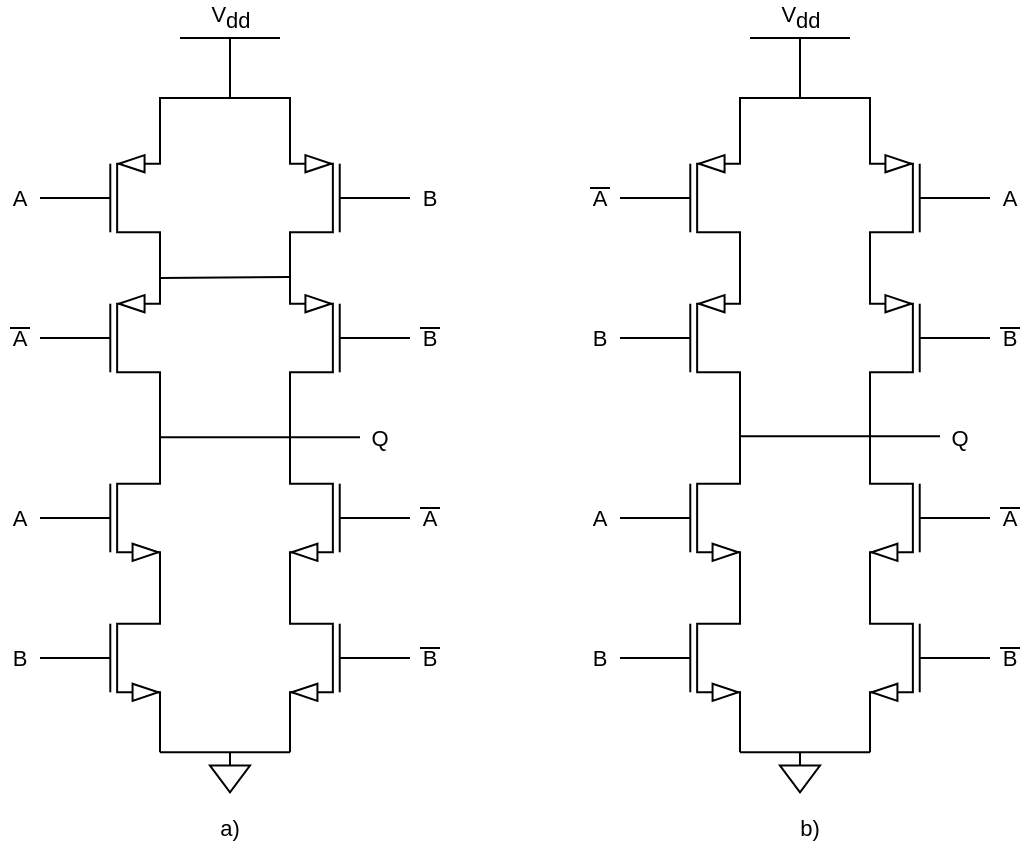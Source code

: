 <mxfile>
    <diagram id="59yOALx2me_MkiydSolc" name="Page-1">
        <mxGraphModel dx="1904" dy="1634" grid="1" gridSize="10" guides="1" tooltips="1" connect="1" arrows="1" fold="1" page="1" pageScale="1" pageWidth="850" pageHeight="1100" math="0" shadow="0">
            <root>
                <mxCell id="0"/>
                <mxCell id="1" parent="0"/>
                <mxCell id="44" value="" style="verticalLabelPosition=bottom;shadow=0;dashed=0;align=center;html=1;verticalAlign=top;shape=mxgraph.electrical.transistors.nmos;pointerEvents=1;flipH=1;" vertex="1" parent="1">
                    <mxGeometry x="-695" y="210" width="60" height="100" as="geometry"/>
                </mxCell>
                <mxCell id="45" value="" style="verticalLabelPosition=bottom;shadow=0;dashed=0;align=center;html=1;verticalAlign=top;shape=mxgraph.electrical.transistors.nmos;pointerEvents=1;" vertex="1" parent="1">
                    <mxGeometry x="-820" y="210" width="60" height="100" as="geometry"/>
                </mxCell>
                <mxCell id="46" style="edgeStyle=none;html=1;exitX=1;exitY=1;exitDx=0;exitDy=0;exitPerimeter=0;entryX=1;entryY=1;entryDx=0;entryDy=0;entryPerimeter=0;endArrow=none;endFill=0;" edge="1" parent="1" source="47" target="48">
                    <mxGeometry relative="1" as="geometry"/>
                </mxCell>
                <mxCell id="47" value="" style="verticalLabelPosition=bottom;shadow=0;dashed=0;align=center;html=1;verticalAlign=top;shape=mxgraph.electrical.transistors.nmos;pointerEvents=1;" vertex="1" parent="1">
                    <mxGeometry x="-820" y="280" width="60" height="100" as="geometry"/>
                </mxCell>
                <mxCell id="48" value="" style="verticalLabelPosition=bottom;shadow=0;dashed=0;align=center;html=1;verticalAlign=top;shape=mxgraph.electrical.transistors.nmos;pointerEvents=1;flipH=1;" vertex="1" parent="1">
                    <mxGeometry x="-695" y="280" width="60" height="100" as="geometry"/>
                </mxCell>
                <mxCell id="49" value="" style="pointerEvents=1;verticalLabelPosition=bottom;shadow=0;dashed=0;align=center;html=1;verticalAlign=top;shape=mxgraph.electrical.signal_sources.signal_ground;" vertex="1" parent="1">
                    <mxGeometry x="-735" y="377.14" width="20" height="20" as="geometry"/>
                </mxCell>
                <mxCell id="53" style="edgeStyle=none;html=1;fontSize=11;endArrow=none;endFill=0;entryX=0.5;entryY=0;entryDx=0;entryDy=0;entryPerimeter=0;rounded=0;" edge="1" parent="1" target="59">
                    <mxGeometry relative="1" as="geometry">
                        <mxPoint x="-769.923" y="50" as="targetPoint"/>
                        <mxPoint x="-760" y="80" as="sourcePoint"/>
                        <Array as="points">
                            <mxPoint x="-760" y="50"/>
                        </Array>
                    </mxGeometry>
                </mxCell>
                <mxCell id="54" value="" style="verticalLabelPosition=bottom;shadow=0;dashed=0;align=center;html=1;verticalAlign=top;shape=mxgraph.electrical.transistors.pmos;pointerEvents=1;" vertex="1" parent="1">
                    <mxGeometry x="-820" y="50" width="60" height="100" as="geometry"/>
                </mxCell>
                <mxCell id="55" value="" style="verticalLabelPosition=bottom;shadow=0;dashed=0;align=center;html=1;verticalAlign=top;shape=mxgraph.electrical.transistors.pmos;pointerEvents=1;" vertex="1" parent="1">
                    <mxGeometry x="-820" y="120" width="60" height="100" as="geometry"/>
                </mxCell>
                <mxCell id="56" value="" style="verticalLabelPosition=bottom;shadow=0;dashed=0;align=center;html=1;verticalAlign=top;shape=mxgraph.electrical.transistors.pmos;pointerEvents=1;flipH=1;" vertex="1" parent="1">
                    <mxGeometry x="-695" y="120" width="60" height="100" as="geometry"/>
                </mxCell>
                <mxCell id="57" style="edgeStyle=none;html=1;exitX=1;exitY=0;exitDx=0;exitDy=0;exitPerimeter=0;fontSize=11;endArrow=none;endFill=0;entryX=0.5;entryY=0;entryDx=0;entryDy=0;entryPerimeter=0;rounded=0;" edge="1" parent="1" target="59">
                    <mxGeometry relative="1" as="geometry">
                        <mxPoint x="-690" y="50" as="targetPoint"/>
                        <mxPoint x="-695" y="82.857" as="sourcePoint"/>
                        <Array as="points">
                            <mxPoint x="-695" y="50"/>
                            <mxPoint x="-710" y="50"/>
                        </Array>
                    </mxGeometry>
                </mxCell>
                <mxCell id="58" value="" style="verticalLabelPosition=bottom;shadow=0;dashed=0;align=center;html=1;verticalAlign=top;shape=mxgraph.electrical.transistors.pmos;pointerEvents=1;flipH=1;" vertex="1" parent="1">
                    <mxGeometry x="-695" y="50" width="60" height="100" as="geometry"/>
                </mxCell>
                <mxCell id="59" value="V&lt;sub style=&quot;font-size: 11px;&quot;&gt;dd&lt;/sub&gt;" style="verticalLabelPosition=top;verticalAlign=bottom;shape=mxgraph.electrical.signal_sources.vdd;shadow=0;dashed=0;align=center;strokeWidth=1;fontSize=11;html=1;flipV=1;" vertex="1" parent="1">
                    <mxGeometry x="-750" y="20" width="50" height="30" as="geometry"/>
                </mxCell>
                <mxCell id="88" value="" style="verticalLabelPosition=bottom;shadow=0;dashed=0;align=center;html=1;verticalAlign=top;shape=mxgraph.electrical.transistors.nmos;pointerEvents=1;flipH=1;" vertex="1" parent="1">
                    <mxGeometry x="-405" y="210" width="60" height="100" as="geometry"/>
                </mxCell>
                <mxCell id="89" value="" style="verticalLabelPosition=bottom;shadow=0;dashed=0;align=center;html=1;verticalAlign=top;shape=mxgraph.electrical.transistors.nmos;pointerEvents=1;" vertex="1" parent="1">
                    <mxGeometry x="-530" y="210" width="60" height="100" as="geometry"/>
                </mxCell>
                <mxCell id="90" style="edgeStyle=none;html=1;exitX=1;exitY=1;exitDx=0;exitDy=0;exitPerimeter=0;entryX=1;entryY=1;entryDx=0;entryDy=0;entryPerimeter=0;endArrow=none;endFill=0;" edge="1" parent="1" source="91" target="92">
                    <mxGeometry relative="1" as="geometry"/>
                </mxCell>
                <mxCell id="91" value="" style="verticalLabelPosition=bottom;shadow=0;dashed=0;align=center;html=1;verticalAlign=top;shape=mxgraph.electrical.transistors.nmos;pointerEvents=1;" vertex="1" parent="1">
                    <mxGeometry x="-530" y="280" width="60" height="100" as="geometry"/>
                </mxCell>
                <mxCell id="92" value="" style="verticalLabelPosition=bottom;shadow=0;dashed=0;align=center;html=1;verticalAlign=top;shape=mxgraph.electrical.transistors.nmos;pointerEvents=1;flipH=1;" vertex="1" parent="1">
                    <mxGeometry x="-405" y="280" width="60" height="100" as="geometry"/>
                </mxCell>
                <mxCell id="93" value="" style="pointerEvents=1;verticalLabelPosition=bottom;shadow=0;dashed=0;align=center;html=1;verticalAlign=top;shape=mxgraph.electrical.signal_sources.signal_ground;" vertex="1" parent="1">
                    <mxGeometry x="-450" y="377.14" width="20" height="20" as="geometry"/>
                </mxCell>
                <mxCell id="95" style="edgeStyle=none;html=1;fontSize=11;endArrow=none;endFill=0;entryX=0.5;entryY=0;entryDx=0;entryDy=0;entryPerimeter=0;rounded=0;" edge="1" parent="1" target="101">
                    <mxGeometry relative="1" as="geometry">
                        <mxPoint x="-479.923" y="50" as="targetPoint"/>
                        <mxPoint x="-470" y="80" as="sourcePoint"/>
                        <Array as="points">
                            <mxPoint x="-470" y="50"/>
                        </Array>
                    </mxGeometry>
                </mxCell>
                <mxCell id="96" value="" style="verticalLabelPosition=bottom;shadow=0;dashed=0;align=center;html=1;verticalAlign=top;shape=mxgraph.electrical.transistors.pmos;pointerEvents=1;" vertex="1" parent="1">
                    <mxGeometry x="-530" y="50" width="60" height="100" as="geometry"/>
                </mxCell>
                <mxCell id="97" value="" style="verticalLabelPosition=bottom;shadow=0;dashed=0;align=center;html=1;verticalAlign=top;shape=mxgraph.electrical.transistors.pmos;pointerEvents=1;" vertex="1" parent="1">
                    <mxGeometry x="-530" y="120" width="60" height="100" as="geometry"/>
                </mxCell>
                <mxCell id="98" value="" style="verticalLabelPosition=bottom;shadow=0;dashed=0;align=center;html=1;verticalAlign=top;shape=mxgraph.electrical.transistors.pmos;pointerEvents=1;flipH=1;" vertex="1" parent="1">
                    <mxGeometry x="-405" y="120" width="60" height="100" as="geometry"/>
                </mxCell>
                <mxCell id="99" style="edgeStyle=none;html=1;exitX=1;exitY=0;exitDx=0;exitDy=0;exitPerimeter=0;fontSize=11;endArrow=none;endFill=0;entryX=0.5;entryY=0;entryDx=0;entryDy=0;entryPerimeter=0;rounded=0;" edge="1" parent="1" target="101">
                    <mxGeometry relative="1" as="geometry">
                        <mxPoint x="-400" y="50" as="targetPoint"/>
                        <mxPoint x="-405" y="82.857" as="sourcePoint"/>
                        <Array as="points">
                            <mxPoint x="-405" y="50"/>
                            <mxPoint x="-420" y="50"/>
                        </Array>
                    </mxGeometry>
                </mxCell>
                <mxCell id="100" value="" style="verticalLabelPosition=bottom;shadow=0;dashed=0;align=center;html=1;verticalAlign=top;shape=mxgraph.electrical.transistors.pmos;pointerEvents=1;flipH=1;" vertex="1" parent="1">
                    <mxGeometry x="-405" y="50" width="60" height="100" as="geometry"/>
                </mxCell>
                <mxCell id="101" value="V&lt;sub style=&quot;font-size: 11px;&quot;&gt;dd&lt;/sub&gt;" style="verticalLabelPosition=top;verticalAlign=bottom;shape=mxgraph.electrical.signal_sources.vdd;shadow=0;dashed=0;align=center;strokeWidth=1;fontSize=11;html=1;flipV=1;" vertex="1" parent="1">
                    <mxGeometry x="-465" y="20" width="50" height="30" as="geometry"/>
                </mxCell>
                <mxCell id="102" value="A" style="text;html=1;strokeColor=none;fillColor=none;align=center;verticalAlign=middle;whiteSpace=wrap;rounded=0;fontSize=11;" vertex="1" parent="1">
                    <mxGeometry x="-840" y="90" width="20" height="20" as="geometry"/>
                </mxCell>
                <mxCell id="104" value="A" style="text;html=1;strokeColor=none;fillColor=none;align=center;verticalAlign=middle;whiteSpace=wrap;rounded=0;fontSize=11;" vertex="1" parent="1">
                    <mxGeometry x="-840" y="250" width="20" height="20" as="geometry"/>
                </mxCell>
                <mxCell id="106" value="" style="endArrow=none;html=1;rounded=0;fontSize=11;entryX=1.003;entryY=0.919;entryDx=0;entryDy=0;entryPerimeter=0;" edge="1" parent="1" target="58">
                    <mxGeometry width="50" height="50" relative="1" as="geometry">
                        <mxPoint x="-760" y="140" as="sourcePoint"/>
                        <mxPoint x="-675" y="140" as="targetPoint"/>
                    </mxGeometry>
                </mxCell>
                <mxCell id="111" value="" style="endArrow=none;html=1;rounded=0;fontSize=11;" edge="1" parent="1">
                    <mxGeometry width="50" height="50" relative="1" as="geometry">
                        <mxPoint x="-760" y="219.6" as="sourcePoint"/>
                        <mxPoint x="-660" y="219.6" as="targetPoint"/>
                    </mxGeometry>
                </mxCell>
                <mxCell id="112" value="B" style="text;html=1;strokeColor=none;fillColor=none;align=center;verticalAlign=middle;whiteSpace=wrap;rounded=0;fontSize=11;" vertex="1" parent="1">
                    <mxGeometry x="-635" y="90" width="20" height="20" as="geometry"/>
                </mxCell>
                <mxCell id="113" value="Q" style="text;html=1;strokeColor=none;fillColor=none;align=center;verticalAlign=middle;whiteSpace=wrap;rounded=0;fontSize=11;" vertex="1" parent="1">
                    <mxGeometry x="-660" y="210" width="20" height="20" as="geometry"/>
                </mxCell>
                <mxCell id="115" value="B" style="text;html=1;strokeColor=none;fillColor=none;align=center;verticalAlign=middle;whiteSpace=wrap;rounded=0;fontSize=11;" vertex="1" parent="1">
                    <mxGeometry x="-840" y="320" width="20" height="20" as="geometry"/>
                </mxCell>
                <mxCell id="116" value="B" style="text;html=1;strokeColor=none;fillColor=none;align=center;verticalAlign=middle;whiteSpace=wrap;rounded=0;fontSize=11;" vertex="1" parent="1">
                    <mxGeometry x="-635" y="325" width="20" height="10" as="geometry"/>
                </mxCell>
                <mxCell id="117" value="a)" style="text;html=1;strokeColor=none;fillColor=none;align=center;verticalAlign=middle;whiteSpace=wrap;rounded=0;fontSize=11;" vertex="1" parent="1">
                    <mxGeometry x="-755" y="400" width="60" height="30" as="geometry"/>
                </mxCell>
                <mxCell id="118" value="" style="endArrow=none;html=1;rounded=0;fontSize=11;" edge="1" parent="1">
                    <mxGeometry width="50" height="50" relative="1" as="geometry">
                        <mxPoint x="-630" y="325" as="sourcePoint"/>
                        <mxPoint x="-620" y="325" as="targetPoint"/>
                        <Array as="points"/>
                    </mxGeometry>
                </mxCell>
                <mxCell id="119" value="A" style="text;html=1;strokeColor=none;fillColor=none;align=center;verticalAlign=middle;whiteSpace=wrap;rounded=0;fontSize=11;" vertex="1" parent="1">
                    <mxGeometry x="-635" y="255" width="20" height="10" as="geometry"/>
                </mxCell>
                <mxCell id="120" value="" style="endArrow=none;html=1;rounded=0;fontSize=11;" edge="1" parent="1">
                    <mxGeometry width="50" height="50" relative="1" as="geometry">
                        <mxPoint x="-630" y="255" as="sourcePoint"/>
                        <mxPoint x="-620" y="255" as="targetPoint"/>
                        <Array as="points"/>
                    </mxGeometry>
                </mxCell>
                <mxCell id="121" value="B" style="text;html=1;strokeColor=none;fillColor=none;align=center;verticalAlign=middle;whiteSpace=wrap;rounded=0;fontSize=11;" vertex="1" parent="1">
                    <mxGeometry x="-635" y="165" width="20" height="10" as="geometry"/>
                </mxCell>
                <mxCell id="122" value="" style="endArrow=none;html=1;rounded=0;fontSize=11;" edge="1" parent="1">
                    <mxGeometry width="50" height="50" relative="1" as="geometry">
                        <mxPoint x="-630" y="165" as="sourcePoint"/>
                        <mxPoint x="-620" y="165" as="targetPoint"/>
                        <Array as="points"/>
                    </mxGeometry>
                </mxCell>
                <mxCell id="123" value="A" style="text;html=1;strokeColor=none;fillColor=none;align=center;verticalAlign=middle;whiteSpace=wrap;rounded=0;fontSize=11;" vertex="1" parent="1">
                    <mxGeometry x="-840" y="165" width="20" height="10" as="geometry"/>
                </mxCell>
                <mxCell id="124" value="" style="endArrow=none;html=1;rounded=0;fontSize=11;" edge="1" parent="1">
                    <mxGeometry width="50" height="50" relative="1" as="geometry">
                        <mxPoint x="-835" y="165" as="sourcePoint"/>
                        <mxPoint x="-825" y="165" as="targetPoint"/>
                        <Array as="points"/>
                    </mxGeometry>
                </mxCell>
                <mxCell id="127" value="A" style="text;html=1;strokeColor=none;fillColor=none;align=center;verticalAlign=middle;whiteSpace=wrap;rounded=0;fontSize=11;" vertex="1" parent="1">
                    <mxGeometry x="-550" y="95" width="20" height="10" as="geometry"/>
                </mxCell>
                <mxCell id="128" value="" style="endArrow=none;html=1;rounded=0;fontSize=11;" edge="1" parent="1">
                    <mxGeometry width="50" height="50" relative="1" as="geometry">
                        <mxPoint x="-545.0" y="95" as="sourcePoint"/>
                        <mxPoint x="-535.0" y="95" as="targetPoint"/>
                        <Array as="points"/>
                    </mxGeometry>
                </mxCell>
                <mxCell id="129" value="B" style="text;html=1;strokeColor=none;fillColor=none;align=center;verticalAlign=middle;whiteSpace=wrap;rounded=0;fontSize=11;" vertex="1" parent="1">
                    <mxGeometry x="-345" y="165" width="20" height="10" as="geometry"/>
                </mxCell>
                <mxCell id="130" value="" style="endArrow=none;html=1;rounded=0;fontSize=11;" edge="1" parent="1">
                    <mxGeometry width="50" height="50" relative="1" as="geometry">
                        <mxPoint x="-340" y="165" as="sourcePoint"/>
                        <mxPoint x="-330" y="165" as="targetPoint"/>
                        <Array as="points"/>
                    </mxGeometry>
                </mxCell>
                <mxCell id="133" value="A" style="text;html=1;strokeColor=none;fillColor=none;align=center;verticalAlign=middle;whiteSpace=wrap;rounded=0;fontSize=11;" vertex="1" parent="1">
                    <mxGeometry x="-345" y="255" width="20" height="10" as="geometry"/>
                </mxCell>
                <mxCell id="134" value="" style="endArrow=none;html=1;rounded=0;fontSize=11;" edge="1" parent="1">
                    <mxGeometry width="50" height="50" relative="1" as="geometry">
                        <mxPoint x="-340" y="255" as="sourcePoint"/>
                        <mxPoint x="-330" y="255" as="targetPoint"/>
                        <Array as="points"/>
                    </mxGeometry>
                </mxCell>
                <mxCell id="135" value="B" style="text;html=1;strokeColor=none;fillColor=none;align=center;verticalAlign=middle;whiteSpace=wrap;rounded=0;fontSize=11;" vertex="1" parent="1">
                    <mxGeometry x="-345" y="325" width="20" height="10" as="geometry"/>
                </mxCell>
                <mxCell id="136" value="" style="endArrow=none;html=1;rounded=0;fontSize=11;" edge="1" parent="1">
                    <mxGeometry width="50" height="50" relative="1" as="geometry">
                        <mxPoint x="-340" y="325" as="sourcePoint"/>
                        <mxPoint x="-330" y="325" as="targetPoint"/>
                        <Array as="points"/>
                    </mxGeometry>
                </mxCell>
                <mxCell id="139" value="A" style="text;html=1;strokeColor=none;fillColor=none;align=center;verticalAlign=middle;whiteSpace=wrap;rounded=0;fontSize=11;" vertex="1" parent="1">
                    <mxGeometry x="-550" y="250" width="20" height="20" as="geometry"/>
                </mxCell>
                <mxCell id="140" value="B" style="text;html=1;strokeColor=none;fillColor=none;align=center;verticalAlign=middle;whiteSpace=wrap;rounded=0;fontSize=11;" vertex="1" parent="1">
                    <mxGeometry x="-550" y="320" width="20" height="20" as="geometry"/>
                </mxCell>
                <mxCell id="141" value="A" style="text;html=1;strokeColor=none;fillColor=none;align=center;verticalAlign=middle;whiteSpace=wrap;rounded=0;fontSize=11;" vertex="1" parent="1">
                    <mxGeometry x="-345" y="90" width="20" height="20" as="geometry"/>
                </mxCell>
                <mxCell id="142" value="B" style="text;html=1;strokeColor=none;fillColor=none;align=center;verticalAlign=middle;whiteSpace=wrap;rounded=0;fontSize=11;" vertex="1" parent="1">
                    <mxGeometry x="-550" y="160" width="20" height="20" as="geometry"/>
                </mxCell>
                <mxCell id="143" value="b)" style="text;html=1;strokeColor=none;fillColor=none;align=center;verticalAlign=middle;whiteSpace=wrap;rounded=0;fontSize=11;" vertex="1" parent="1">
                    <mxGeometry x="-465" y="400" width="60" height="30" as="geometry"/>
                </mxCell>
                <mxCell id="145" value="" style="endArrow=none;html=1;rounded=0;fontSize=11;" edge="1" parent="1">
                    <mxGeometry width="50" height="50" relative="1" as="geometry">
                        <mxPoint x="-470" y="219.17" as="sourcePoint"/>
                        <mxPoint x="-370" y="219.17" as="targetPoint"/>
                    </mxGeometry>
                </mxCell>
                <mxCell id="146" value="Q" style="text;html=1;strokeColor=none;fillColor=none;align=center;verticalAlign=middle;whiteSpace=wrap;rounded=0;fontSize=11;" vertex="1" parent="1">
                    <mxGeometry x="-370" y="210" width="20" height="20" as="geometry"/>
                </mxCell>
            </root>
        </mxGraphModel>
    </diagram>
</mxfile>